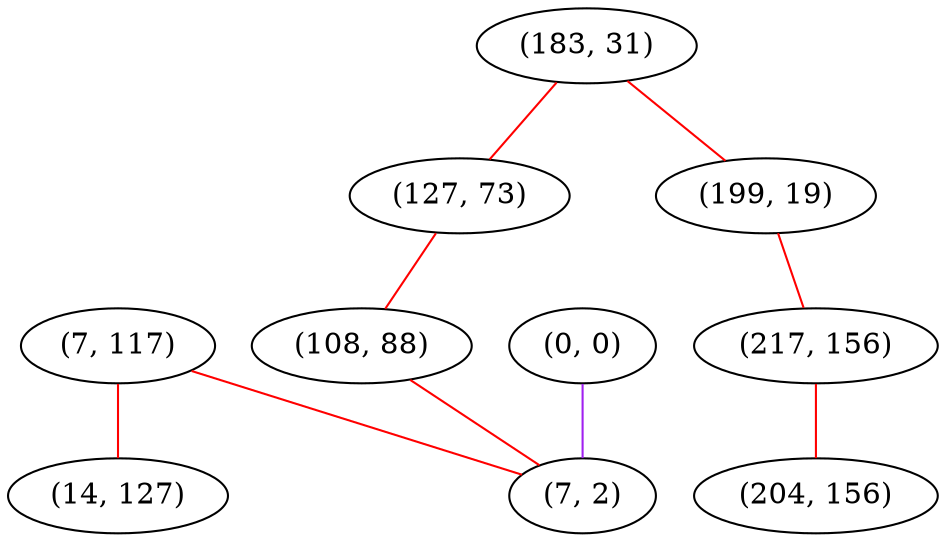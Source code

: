graph "" {
"(7, 117)";
"(14, 127)";
"(183, 31)";
"(127, 73)";
"(108, 88)";
"(199, 19)";
"(0, 0)";
"(217, 156)";
"(204, 156)";
"(7, 2)";
"(7, 117)" -- "(14, 127)"  [color=red, key=0, weight=1];
"(7, 117)" -- "(7, 2)"  [color=red, key=0, weight=1];
"(183, 31)" -- "(199, 19)"  [color=red, key=0, weight=1];
"(183, 31)" -- "(127, 73)"  [color=red, key=0, weight=1];
"(127, 73)" -- "(108, 88)"  [color=red, key=0, weight=1];
"(108, 88)" -- "(7, 2)"  [color=red, key=0, weight=1];
"(199, 19)" -- "(217, 156)"  [color=red, key=0, weight=1];
"(0, 0)" -- "(7, 2)"  [color=purple, key=0, weight=4];
"(217, 156)" -- "(204, 156)"  [color=red, key=0, weight=1];
}

